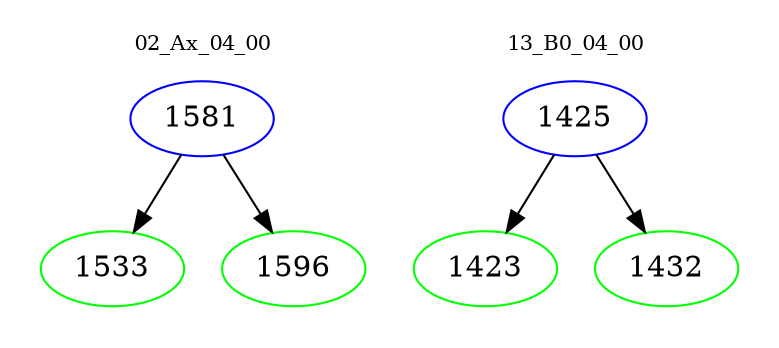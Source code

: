 digraph{
subgraph cluster_0 {
color = white
label = "02_Ax_04_00";
fontsize=10;
T0_1581 [label="1581", color="blue"]
T0_1581 -> T0_1533 [color="black"]
T0_1533 [label="1533", color="green"]
T0_1581 -> T0_1596 [color="black"]
T0_1596 [label="1596", color="green"]
}
subgraph cluster_1 {
color = white
label = "13_B0_04_00";
fontsize=10;
T1_1425 [label="1425", color="blue"]
T1_1425 -> T1_1423 [color="black"]
T1_1423 [label="1423", color="green"]
T1_1425 -> T1_1432 [color="black"]
T1_1432 [label="1432", color="green"]
}
}
